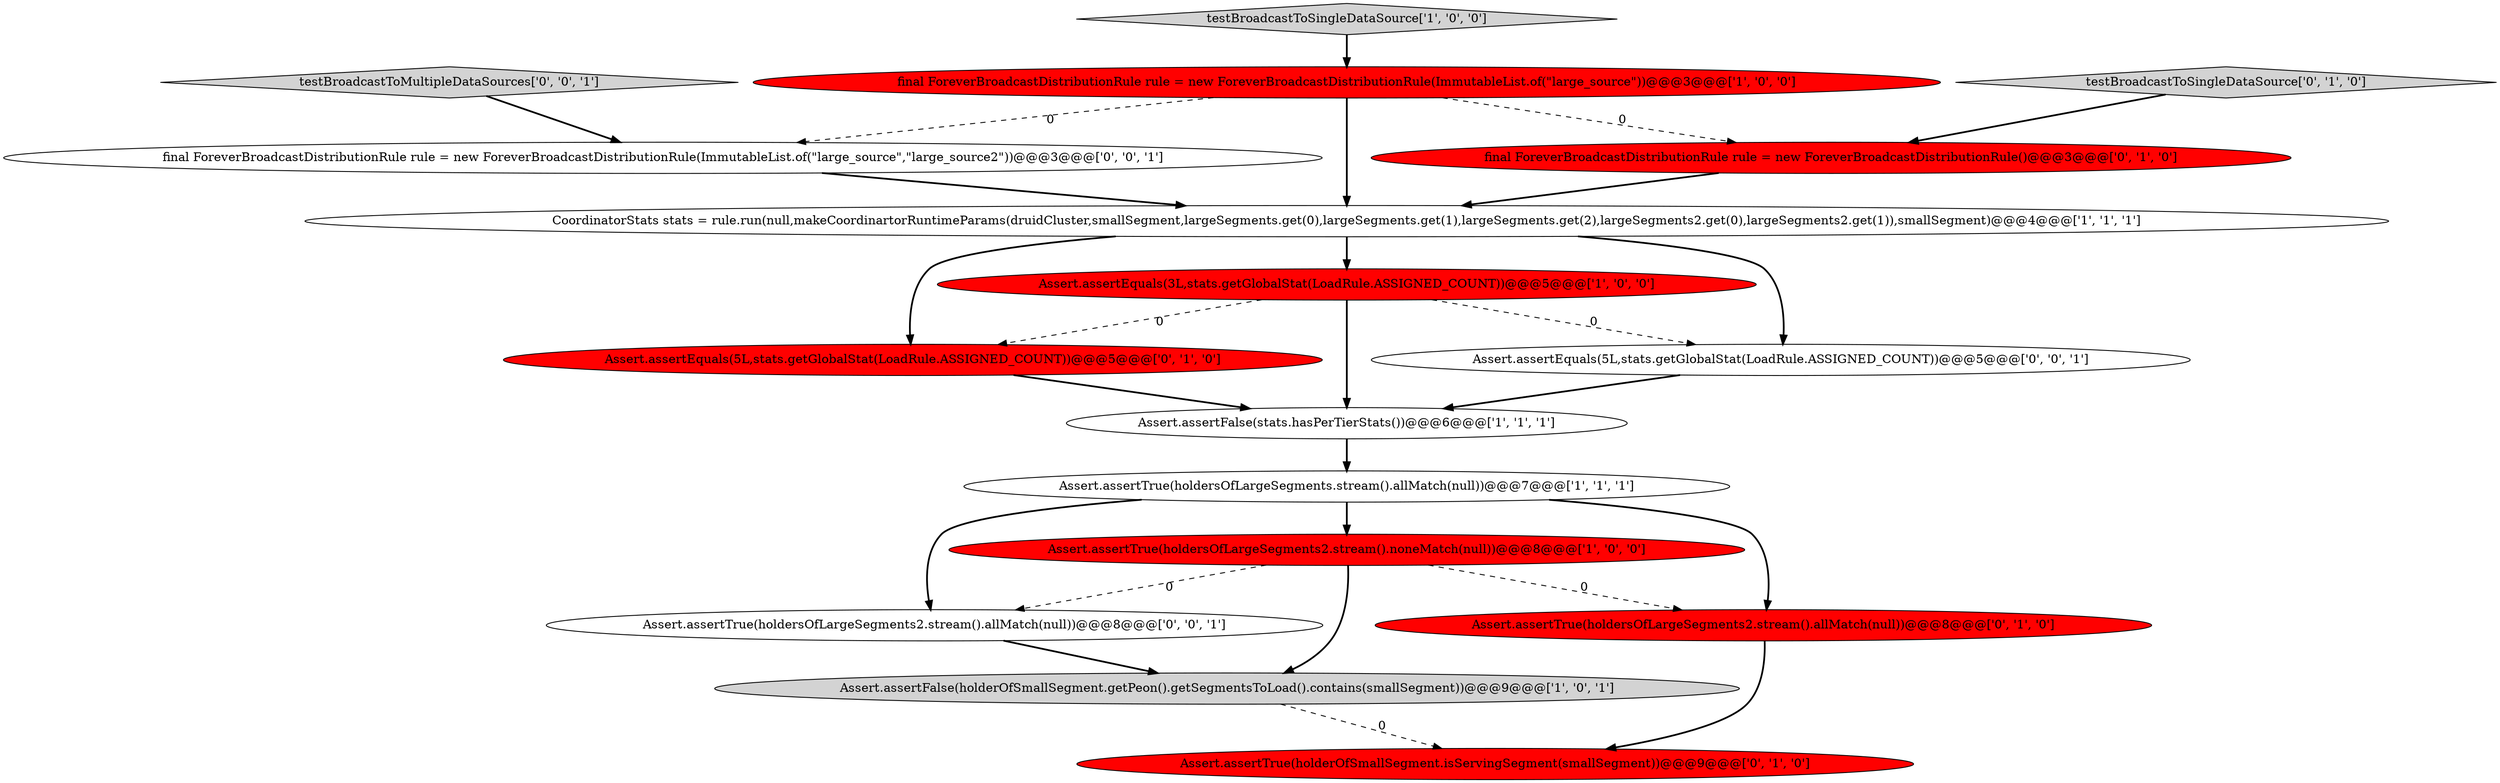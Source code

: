 digraph {
4 [style = filled, label = "Assert.assertFalse(holderOfSmallSegment.getPeon().getSegmentsToLoad().contains(smallSegment))@@@9@@@['1', '0', '1']", fillcolor = lightgray, shape = ellipse image = "AAA0AAABBB1BBB"];
12 [style = filled, label = "Assert.assertTrue(holderOfSmallSegment.isServingSegment(smallSegment))@@@9@@@['0', '1', '0']", fillcolor = red, shape = ellipse image = "AAA1AAABBB2BBB"];
1 [style = filled, label = "Assert.assertTrue(holdersOfLargeSegments2.stream().noneMatch(null))@@@8@@@['1', '0', '0']", fillcolor = red, shape = ellipse image = "AAA1AAABBB1BBB"];
9 [style = filled, label = "Assert.assertTrue(holdersOfLargeSegments2.stream().allMatch(null))@@@8@@@['0', '1', '0']", fillcolor = red, shape = ellipse image = "AAA1AAABBB2BBB"];
11 [style = filled, label = "final ForeverBroadcastDistributionRule rule = new ForeverBroadcastDistributionRule()@@@3@@@['0', '1', '0']", fillcolor = red, shape = ellipse image = "AAA1AAABBB2BBB"];
3 [style = filled, label = "final ForeverBroadcastDistributionRule rule = new ForeverBroadcastDistributionRule(ImmutableList.of(\"large_source\"))@@@3@@@['1', '0', '0']", fillcolor = red, shape = ellipse image = "AAA1AAABBB1BBB"];
6 [style = filled, label = "Assert.assertEquals(3L,stats.getGlobalStat(LoadRule.ASSIGNED_COUNT))@@@5@@@['1', '0', '0']", fillcolor = red, shape = ellipse image = "AAA1AAABBB1BBB"];
7 [style = filled, label = "Assert.assertTrue(holdersOfLargeSegments.stream().allMatch(null))@@@7@@@['1', '1', '1']", fillcolor = white, shape = ellipse image = "AAA0AAABBB1BBB"];
8 [style = filled, label = "Assert.assertEquals(5L,stats.getGlobalStat(LoadRule.ASSIGNED_COUNT))@@@5@@@['0', '1', '0']", fillcolor = red, shape = ellipse image = "AAA1AAABBB2BBB"];
2 [style = filled, label = "testBroadcastToSingleDataSource['1', '0', '0']", fillcolor = lightgray, shape = diamond image = "AAA0AAABBB1BBB"];
10 [style = filled, label = "testBroadcastToSingleDataSource['0', '1', '0']", fillcolor = lightgray, shape = diamond image = "AAA0AAABBB2BBB"];
14 [style = filled, label = "testBroadcastToMultipleDataSources['0', '0', '1']", fillcolor = lightgray, shape = diamond image = "AAA0AAABBB3BBB"];
0 [style = filled, label = "Assert.assertFalse(stats.hasPerTierStats())@@@6@@@['1', '1', '1']", fillcolor = white, shape = ellipse image = "AAA0AAABBB1BBB"];
16 [style = filled, label = "Assert.assertTrue(holdersOfLargeSegments2.stream().allMatch(null))@@@8@@@['0', '0', '1']", fillcolor = white, shape = ellipse image = "AAA0AAABBB3BBB"];
15 [style = filled, label = "final ForeverBroadcastDistributionRule rule = new ForeverBroadcastDistributionRule(ImmutableList.of(\"large_source\",\"large_source2\"))@@@3@@@['0', '0', '1']", fillcolor = white, shape = ellipse image = "AAA0AAABBB3BBB"];
13 [style = filled, label = "Assert.assertEquals(5L,stats.getGlobalStat(LoadRule.ASSIGNED_COUNT))@@@5@@@['0', '0', '1']", fillcolor = white, shape = ellipse image = "AAA0AAABBB3BBB"];
5 [style = filled, label = "CoordinatorStats stats = rule.run(null,makeCoordinartorRuntimeParams(druidCluster,smallSegment,largeSegments.get(0),largeSegments.get(1),largeSegments.get(2),largeSegments2.get(0),largeSegments2.get(1)),smallSegment)@@@4@@@['1', '1', '1']", fillcolor = white, shape = ellipse image = "AAA0AAABBB1BBB"];
5->8 [style = bold, label=""];
1->4 [style = bold, label=""];
6->8 [style = dashed, label="0"];
7->1 [style = bold, label=""];
2->3 [style = bold, label=""];
1->9 [style = dashed, label="0"];
6->0 [style = bold, label=""];
15->5 [style = bold, label=""];
4->12 [style = dashed, label="0"];
0->7 [style = bold, label=""];
8->0 [style = bold, label=""];
7->9 [style = bold, label=""];
11->5 [style = bold, label=""];
3->5 [style = bold, label=""];
6->13 [style = dashed, label="0"];
5->6 [style = bold, label=""];
1->16 [style = dashed, label="0"];
5->13 [style = bold, label=""];
7->16 [style = bold, label=""];
3->15 [style = dashed, label="0"];
14->15 [style = bold, label=""];
9->12 [style = bold, label=""];
16->4 [style = bold, label=""];
3->11 [style = dashed, label="0"];
13->0 [style = bold, label=""];
10->11 [style = bold, label=""];
}
